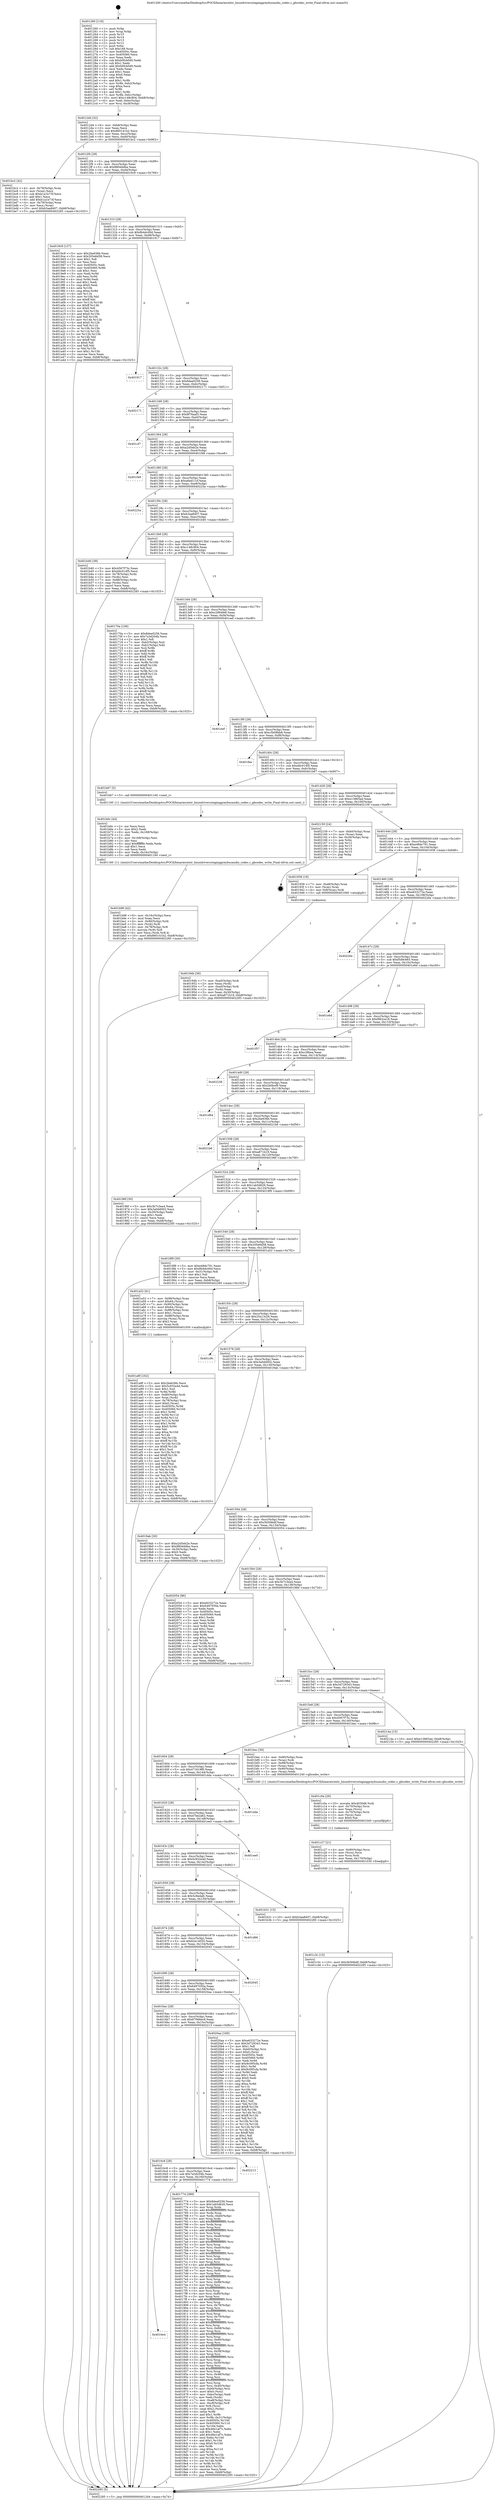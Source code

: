 digraph "0x401260" {
  label = "0x401260 (/mnt/c/Users/mathe/Desktop/tcc/POCII/binaries/extr_linuxdriversstaginggreybusaudio_codec.c_gbcodec_write_Final-ollvm.out::main(0))"
  labelloc = "t"
  node[shape=record]

  Entry [label="",width=0.3,height=0.3,shape=circle,fillcolor=black,style=filled]
  "0x4012d4" [label="{
     0x4012d4 [32]\l
     | [instrs]\l
     &nbsp;&nbsp;0x4012d4 \<+6\>: mov -0xb8(%rbp),%eax\l
     &nbsp;&nbsp;0x4012da \<+2\>: mov %eax,%ecx\l
     &nbsp;&nbsp;0x4012dc \<+6\>: sub $0x860141b2,%ecx\l
     &nbsp;&nbsp;0x4012e2 \<+6\>: mov %eax,-0xcc(%rbp)\l
     &nbsp;&nbsp;0x4012e8 \<+6\>: mov %ecx,-0xd0(%rbp)\l
     &nbsp;&nbsp;0x4012ee \<+6\>: je 0000000000401bc2 \<main+0x962\>\l
  }"]
  "0x401bc2" [label="{
     0x401bc2 [42]\l
     | [instrs]\l
     &nbsp;&nbsp;0x401bc2 \<+4\>: mov -0x78(%rbp),%rax\l
     &nbsp;&nbsp;0x401bc6 \<+2\>: mov (%rax),%ecx\l
     &nbsp;&nbsp;0x401bc8 \<+6\>: sub $0xb1a1b73f,%ecx\l
     &nbsp;&nbsp;0x401bce \<+3\>: add $0x1,%ecx\l
     &nbsp;&nbsp;0x401bd1 \<+6\>: add $0xb1a1b73f,%ecx\l
     &nbsp;&nbsp;0x401bd7 \<+4\>: mov -0x78(%rbp),%rax\l
     &nbsp;&nbsp;0x401bdb \<+2\>: mov %ecx,(%rax)\l
     &nbsp;&nbsp;0x401bdd \<+10\>: movl $0xb3aa8407,-0xb8(%rbp)\l
     &nbsp;&nbsp;0x401be7 \<+5\>: jmp 0000000000402285 \<main+0x1025\>\l
  }"]
  "0x4012f4" [label="{
     0x4012f4 [28]\l
     | [instrs]\l
     &nbsp;&nbsp;0x4012f4 \<+5\>: jmp 00000000004012f9 \<main+0x99\>\l
     &nbsp;&nbsp;0x4012f9 \<+6\>: mov -0xcc(%rbp),%eax\l
     &nbsp;&nbsp;0x4012ff \<+5\>: sub $0x880dddba,%eax\l
     &nbsp;&nbsp;0x401304 \<+6\>: mov %eax,-0xd4(%rbp)\l
     &nbsp;&nbsp;0x40130a \<+6\>: je 00000000004019c9 \<main+0x769\>\l
  }"]
  Exit [label="",width=0.3,height=0.3,shape=circle,fillcolor=black,style=filled,peripheries=2]
  "0x4019c9" [label="{
     0x4019c9 [137]\l
     | [instrs]\l
     &nbsp;&nbsp;0x4019c9 \<+5\>: mov $0x2be636b,%eax\l
     &nbsp;&nbsp;0x4019ce \<+5\>: mov $0x205e6d58,%ecx\l
     &nbsp;&nbsp;0x4019d3 \<+2\>: mov $0x1,%dl\l
     &nbsp;&nbsp;0x4019d5 \<+2\>: xor %esi,%esi\l
     &nbsp;&nbsp;0x4019d7 \<+7\>: mov 0x40505c,%edi\l
     &nbsp;&nbsp;0x4019de \<+8\>: mov 0x405060,%r8d\l
     &nbsp;&nbsp;0x4019e6 \<+3\>: sub $0x1,%esi\l
     &nbsp;&nbsp;0x4019e9 \<+3\>: mov %edi,%r9d\l
     &nbsp;&nbsp;0x4019ec \<+3\>: add %esi,%r9d\l
     &nbsp;&nbsp;0x4019ef \<+4\>: imul %r9d,%edi\l
     &nbsp;&nbsp;0x4019f3 \<+3\>: and $0x1,%edi\l
     &nbsp;&nbsp;0x4019f6 \<+3\>: cmp $0x0,%edi\l
     &nbsp;&nbsp;0x4019f9 \<+4\>: sete %r10b\l
     &nbsp;&nbsp;0x4019fd \<+4\>: cmp $0xa,%r8d\l
     &nbsp;&nbsp;0x401a01 \<+4\>: setl %r11b\l
     &nbsp;&nbsp;0x401a05 \<+3\>: mov %r10b,%bl\l
     &nbsp;&nbsp;0x401a08 \<+3\>: xor $0xff,%bl\l
     &nbsp;&nbsp;0x401a0b \<+3\>: mov %r11b,%r14b\l
     &nbsp;&nbsp;0x401a0e \<+4\>: xor $0xff,%r14b\l
     &nbsp;&nbsp;0x401a12 \<+3\>: xor $0x0,%dl\l
     &nbsp;&nbsp;0x401a15 \<+3\>: mov %bl,%r15b\l
     &nbsp;&nbsp;0x401a18 \<+4\>: and $0x0,%r15b\l
     &nbsp;&nbsp;0x401a1c \<+3\>: and %dl,%r10b\l
     &nbsp;&nbsp;0x401a1f \<+3\>: mov %r14b,%r12b\l
     &nbsp;&nbsp;0x401a22 \<+4\>: and $0x0,%r12b\l
     &nbsp;&nbsp;0x401a26 \<+3\>: and %dl,%r11b\l
     &nbsp;&nbsp;0x401a29 \<+3\>: or %r10b,%r15b\l
     &nbsp;&nbsp;0x401a2c \<+3\>: or %r11b,%r12b\l
     &nbsp;&nbsp;0x401a2f \<+3\>: xor %r12b,%r15b\l
     &nbsp;&nbsp;0x401a32 \<+3\>: or %r14b,%bl\l
     &nbsp;&nbsp;0x401a35 \<+3\>: xor $0xff,%bl\l
     &nbsp;&nbsp;0x401a38 \<+3\>: or $0x0,%dl\l
     &nbsp;&nbsp;0x401a3b \<+2\>: and %dl,%bl\l
     &nbsp;&nbsp;0x401a3d \<+3\>: or %bl,%r15b\l
     &nbsp;&nbsp;0x401a40 \<+4\>: test $0x1,%r15b\l
     &nbsp;&nbsp;0x401a44 \<+3\>: cmovne %ecx,%eax\l
     &nbsp;&nbsp;0x401a47 \<+6\>: mov %eax,-0xb8(%rbp)\l
     &nbsp;&nbsp;0x401a4d \<+5\>: jmp 0000000000402285 \<main+0x1025\>\l
  }"]
  "0x401310" [label="{
     0x401310 [28]\l
     | [instrs]\l
     &nbsp;&nbsp;0x401310 \<+5\>: jmp 0000000000401315 \<main+0xb5\>\l
     &nbsp;&nbsp;0x401315 \<+6\>: mov -0xcc(%rbp),%eax\l
     &nbsp;&nbsp;0x40131b \<+5\>: sub $0x8b4dc00d,%eax\l
     &nbsp;&nbsp;0x401320 \<+6\>: mov %eax,-0xd8(%rbp)\l
     &nbsp;&nbsp;0x401326 \<+6\>: je 0000000000401917 \<main+0x6b7\>\l
  }"]
  "0x401c3c" [label="{
     0x401c3c [15]\l
     | [instrs]\l
     &nbsp;&nbsp;0x401c3c \<+10\>: movl $0x3b5f4bdf,-0xb8(%rbp)\l
     &nbsp;&nbsp;0x401c46 \<+5\>: jmp 0000000000402285 \<main+0x1025\>\l
  }"]
  "0x401917" [label="{
     0x401917\l
  }", style=dashed]
  "0x40132c" [label="{
     0x40132c [28]\l
     | [instrs]\l
     &nbsp;&nbsp;0x40132c \<+5\>: jmp 0000000000401331 \<main+0xd1\>\l
     &nbsp;&nbsp;0x401331 \<+6\>: mov -0xcc(%rbp),%eax\l
     &nbsp;&nbsp;0x401337 \<+5\>: sub $0x8dee0256,%eax\l
     &nbsp;&nbsp;0x40133c \<+6\>: mov %eax,-0xdc(%rbp)\l
     &nbsp;&nbsp;0x401342 \<+6\>: je 0000000000402171 \<main+0xf11\>\l
  }"]
  "0x401c27" [label="{
     0x401c27 [21]\l
     | [instrs]\l
     &nbsp;&nbsp;0x401c27 \<+4\>: mov -0x80(%rbp),%rcx\l
     &nbsp;&nbsp;0x401c2b \<+3\>: mov (%rcx),%rcx\l
     &nbsp;&nbsp;0x401c2e \<+3\>: mov %rcx,%rdi\l
     &nbsp;&nbsp;0x401c31 \<+6\>: mov %eax,-0x170(%rbp)\l
     &nbsp;&nbsp;0x401c37 \<+5\>: call 0000000000401030 \<free@plt\>\l
     | [calls]\l
     &nbsp;&nbsp;0x401030 \{1\} (unknown)\l
  }"]
  "0x402171" [label="{
     0x402171\l
  }", style=dashed]
  "0x401348" [label="{
     0x401348 [28]\l
     | [instrs]\l
     &nbsp;&nbsp;0x401348 \<+5\>: jmp 000000000040134d \<main+0xed\>\l
     &nbsp;&nbsp;0x40134d \<+6\>: mov -0xcc(%rbp),%eax\l
     &nbsp;&nbsp;0x401353 \<+5\>: sub $0x8f76aaf3,%eax\l
     &nbsp;&nbsp;0x401358 \<+6\>: mov %eax,-0xe0(%rbp)\l
     &nbsp;&nbsp;0x40135e \<+6\>: je 0000000000401cf7 \<main+0xa97\>\l
  }"]
  "0x401c0a" [label="{
     0x401c0a [29]\l
     | [instrs]\l
     &nbsp;&nbsp;0x401c0a \<+10\>: movabs $0x4030d6,%rdi\l
     &nbsp;&nbsp;0x401c14 \<+4\>: mov -0x70(%rbp),%rcx\l
     &nbsp;&nbsp;0x401c18 \<+2\>: mov %eax,(%rcx)\l
     &nbsp;&nbsp;0x401c1a \<+4\>: mov -0x70(%rbp),%rcx\l
     &nbsp;&nbsp;0x401c1e \<+2\>: mov (%rcx),%esi\l
     &nbsp;&nbsp;0x401c20 \<+2\>: mov $0x0,%al\l
     &nbsp;&nbsp;0x401c22 \<+5\>: call 0000000000401040 \<printf@plt\>\l
     | [calls]\l
     &nbsp;&nbsp;0x401040 \{1\} (unknown)\l
  }"]
  "0x401cf7" [label="{
     0x401cf7\l
  }", style=dashed]
  "0x401364" [label="{
     0x401364 [28]\l
     | [instrs]\l
     &nbsp;&nbsp;0x401364 \<+5\>: jmp 0000000000401369 \<main+0x109\>\l
     &nbsp;&nbsp;0x401369 \<+6\>: mov -0xcc(%rbp),%eax\l
     &nbsp;&nbsp;0x40136f \<+5\>: sub $0xa2d5eb2e,%eax\l
     &nbsp;&nbsp;0x401374 \<+6\>: mov %eax,-0xe4(%rbp)\l
     &nbsp;&nbsp;0x40137a \<+6\>: je 0000000000401f48 \<main+0xce8\>\l
  }"]
  "0x401b98" [label="{
     0x401b98 [42]\l
     | [instrs]\l
     &nbsp;&nbsp;0x401b98 \<+6\>: mov -0x16c(%rbp),%ecx\l
     &nbsp;&nbsp;0x401b9e \<+3\>: imul %eax,%ecx\l
     &nbsp;&nbsp;0x401ba1 \<+4\>: mov -0x80(%rbp),%rdi\l
     &nbsp;&nbsp;0x401ba5 \<+3\>: mov (%rdi),%rdi\l
     &nbsp;&nbsp;0x401ba8 \<+4\>: mov -0x78(%rbp),%r8\l
     &nbsp;&nbsp;0x401bac \<+3\>: movslq (%r8),%r8\l
     &nbsp;&nbsp;0x401baf \<+4\>: mov %ecx,(%rdi,%r8,4)\l
     &nbsp;&nbsp;0x401bb3 \<+10\>: movl $0x860141b2,-0xb8(%rbp)\l
     &nbsp;&nbsp;0x401bbd \<+5\>: jmp 0000000000402285 \<main+0x1025\>\l
  }"]
  "0x401f48" [label="{
     0x401f48\l
  }", style=dashed]
  "0x401380" [label="{
     0x401380 [28]\l
     | [instrs]\l
     &nbsp;&nbsp;0x401380 \<+5\>: jmp 0000000000401385 \<main+0x125\>\l
     &nbsp;&nbsp;0x401385 \<+6\>: mov -0xcc(%rbp),%eax\l
     &nbsp;&nbsp;0x40138b \<+5\>: sub $0xa6ed11cf,%eax\l
     &nbsp;&nbsp;0x401390 \<+6\>: mov %eax,-0xe8(%rbp)\l
     &nbsp;&nbsp;0x401396 \<+6\>: je 000000000040225a \<main+0xffa\>\l
  }"]
  "0x401b6c" [label="{
     0x401b6c [44]\l
     | [instrs]\l
     &nbsp;&nbsp;0x401b6c \<+2\>: xor %ecx,%ecx\l
     &nbsp;&nbsp;0x401b6e \<+5\>: mov $0x2,%edx\l
     &nbsp;&nbsp;0x401b73 \<+6\>: mov %edx,-0x168(%rbp)\l
     &nbsp;&nbsp;0x401b79 \<+1\>: cltd\l
     &nbsp;&nbsp;0x401b7a \<+6\>: mov -0x168(%rbp),%esi\l
     &nbsp;&nbsp;0x401b80 \<+2\>: idiv %esi\l
     &nbsp;&nbsp;0x401b82 \<+6\>: imul $0xfffffffe,%edx,%edx\l
     &nbsp;&nbsp;0x401b88 \<+3\>: sub $0x1,%ecx\l
     &nbsp;&nbsp;0x401b8b \<+2\>: sub %ecx,%edx\l
     &nbsp;&nbsp;0x401b8d \<+6\>: mov %edx,-0x16c(%rbp)\l
     &nbsp;&nbsp;0x401b93 \<+5\>: call 0000000000401160 \<next_i\>\l
     | [calls]\l
     &nbsp;&nbsp;0x401160 \{1\} (/mnt/c/Users/mathe/Desktop/tcc/POCII/binaries/extr_linuxdriversstaginggreybusaudio_codec.c_gbcodec_write_Final-ollvm.out::next_i)\l
  }"]
  "0x40225a" [label="{
     0x40225a\l
  }", style=dashed]
  "0x40139c" [label="{
     0x40139c [28]\l
     | [instrs]\l
     &nbsp;&nbsp;0x40139c \<+5\>: jmp 00000000004013a1 \<main+0x141\>\l
     &nbsp;&nbsp;0x4013a1 \<+6\>: mov -0xcc(%rbp),%eax\l
     &nbsp;&nbsp;0x4013a7 \<+5\>: sub $0xb3aa8407,%eax\l
     &nbsp;&nbsp;0x4013ac \<+6\>: mov %eax,-0xec(%rbp)\l
     &nbsp;&nbsp;0x4013b2 \<+6\>: je 0000000000401b40 \<main+0x8e0\>\l
  }"]
  "0x401a8f" [label="{
     0x401a8f [162]\l
     | [instrs]\l
     &nbsp;&nbsp;0x401a8f \<+5\>: mov $0x2be636b,%ecx\l
     &nbsp;&nbsp;0x401a94 \<+5\>: mov $0x5c932e4d,%edx\l
     &nbsp;&nbsp;0x401a99 \<+3\>: mov $0x1,%sil\l
     &nbsp;&nbsp;0x401a9c \<+3\>: xor %r8d,%r8d\l
     &nbsp;&nbsp;0x401a9f \<+4\>: mov -0x80(%rbp),%rdi\l
     &nbsp;&nbsp;0x401aa3 \<+3\>: mov %rax,(%rdi)\l
     &nbsp;&nbsp;0x401aa6 \<+4\>: mov -0x78(%rbp),%rax\l
     &nbsp;&nbsp;0x401aaa \<+6\>: movl $0x0,(%rax)\l
     &nbsp;&nbsp;0x401ab0 \<+8\>: mov 0x40505c,%r9d\l
     &nbsp;&nbsp;0x401ab8 \<+8\>: mov 0x405060,%r10d\l
     &nbsp;&nbsp;0x401ac0 \<+4\>: sub $0x1,%r8d\l
     &nbsp;&nbsp;0x401ac4 \<+3\>: mov %r9d,%r11d\l
     &nbsp;&nbsp;0x401ac7 \<+3\>: add %r8d,%r11d\l
     &nbsp;&nbsp;0x401aca \<+4\>: imul %r11d,%r9d\l
     &nbsp;&nbsp;0x401ace \<+4\>: and $0x1,%r9d\l
     &nbsp;&nbsp;0x401ad2 \<+4\>: cmp $0x0,%r9d\l
     &nbsp;&nbsp;0x401ad6 \<+3\>: sete %bl\l
     &nbsp;&nbsp;0x401ad9 \<+4\>: cmp $0xa,%r10d\l
     &nbsp;&nbsp;0x401add \<+4\>: setl %r14b\l
     &nbsp;&nbsp;0x401ae1 \<+3\>: mov %bl,%r15b\l
     &nbsp;&nbsp;0x401ae4 \<+4\>: xor $0xff,%r15b\l
     &nbsp;&nbsp;0x401ae8 \<+3\>: mov %r14b,%r12b\l
     &nbsp;&nbsp;0x401aeb \<+4\>: xor $0xff,%r12b\l
     &nbsp;&nbsp;0x401aef \<+4\>: xor $0x1,%sil\l
     &nbsp;&nbsp;0x401af3 \<+3\>: mov %r15b,%r13b\l
     &nbsp;&nbsp;0x401af6 \<+4\>: and $0xff,%r13b\l
     &nbsp;&nbsp;0x401afa \<+3\>: and %sil,%bl\l
     &nbsp;&nbsp;0x401afd \<+3\>: mov %r12b,%al\l
     &nbsp;&nbsp;0x401b00 \<+2\>: and $0xff,%al\l
     &nbsp;&nbsp;0x401b02 \<+3\>: and %sil,%r14b\l
     &nbsp;&nbsp;0x401b05 \<+3\>: or %bl,%r13b\l
     &nbsp;&nbsp;0x401b08 \<+3\>: or %r14b,%al\l
     &nbsp;&nbsp;0x401b0b \<+3\>: xor %al,%r13b\l
     &nbsp;&nbsp;0x401b0e \<+3\>: or %r12b,%r15b\l
     &nbsp;&nbsp;0x401b11 \<+4\>: xor $0xff,%r15b\l
     &nbsp;&nbsp;0x401b15 \<+4\>: or $0x1,%sil\l
     &nbsp;&nbsp;0x401b19 \<+3\>: and %sil,%r15b\l
     &nbsp;&nbsp;0x401b1c \<+3\>: or %r15b,%r13b\l
     &nbsp;&nbsp;0x401b1f \<+4\>: test $0x1,%r13b\l
     &nbsp;&nbsp;0x401b23 \<+3\>: cmovne %edx,%ecx\l
     &nbsp;&nbsp;0x401b26 \<+6\>: mov %ecx,-0xb8(%rbp)\l
     &nbsp;&nbsp;0x401b2c \<+5\>: jmp 0000000000402285 \<main+0x1025\>\l
  }"]
  "0x401b40" [label="{
     0x401b40 [39]\l
     | [instrs]\l
     &nbsp;&nbsp;0x401b40 \<+5\>: mov $0x4567f73c,%eax\l
     &nbsp;&nbsp;0x401b45 \<+5\>: mov $0xddc014f5,%ecx\l
     &nbsp;&nbsp;0x401b4a \<+4\>: mov -0x78(%rbp),%rdx\l
     &nbsp;&nbsp;0x401b4e \<+2\>: mov (%rdx),%esi\l
     &nbsp;&nbsp;0x401b50 \<+7\>: mov -0x88(%rbp),%rdx\l
     &nbsp;&nbsp;0x401b57 \<+2\>: cmp (%rdx),%esi\l
     &nbsp;&nbsp;0x401b59 \<+3\>: cmovl %ecx,%eax\l
     &nbsp;&nbsp;0x401b5c \<+6\>: mov %eax,-0xb8(%rbp)\l
     &nbsp;&nbsp;0x401b62 \<+5\>: jmp 0000000000402285 \<main+0x1025\>\l
  }"]
  "0x4013b8" [label="{
     0x4013b8 [28]\l
     | [instrs]\l
     &nbsp;&nbsp;0x4013b8 \<+5\>: jmp 00000000004013bd \<main+0x15d\>\l
     &nbsp;&nbsp;0x4013bd \<+6\>: mov -0xcc(%rbp),%eax\l
     &nbsp;&nbsp;0x4013c3 \<+5\>: sub $0xc148c904,%eax\l
     &nbsp;&nbsp;0x4013c8 \<+6\>: mov %eax,-0xf0(%rbp)\l
     &nbsp;&nbsp;0x4013ce \<+6\>: je 000000000040170a \<main+0x4aa\>\l
  }"]
  "0x40194b" [label="{
     0x40194b [36]\l
     | [instrs]\l
     &nbsp;&nbsp;0x40194b \<+7\>: mov -0xa0(%rbp),%rdi\l
     &nbsp;&nbsp;0x401952 \<+2\>: mov %eax,(%rdi)\l
     &nbsp;&nbsp;0x401954 \<+7\>: mov -0xa0(%rbp),%rdi\l
     &nbsp;&nbsp;0x40195b \<+2\>: mov (%rdi),%eax\l
     &nbsp;&nbsp;0x40195d \<+3\>: mov %eax,-0x30(%rbp)\l
     &nbsp;&nbsp;0x401960 \<+10\>: movl $0xa871b19,-0xb8(%rbp)\l
     &nbsp;&nbsp;0x40196a \<+5\>: jmp 0000000000402285 \<main+0x1025\>\l
  }"]
  "0x40170a" [label="{
     0x40170a [106]\l
     | [instrs]\l
     &nbsp;&nbsp;0x40170a \<+5\>: mov $0x8dee0256,%eax\l
     &nbsp;&nbsp;0x40170f \<+5\>: mov $0x7a3d204b,%ecx\l
     &nbsp;&nbsp;0x401714 \<+2\>: mov $0x1,%dl\l
     &nbsp;&nbsp;0x401716 \<+7\>: mov -0xb2(%rbp),%sil\l
     &nbsp;&nbsp;0x40171d \<+7\>: mov -0xb1(%rbp),%dil\l
     &nbsp;&nbsp;0x401724 \<+3\>: mov %sil,%r8b\l
     &nbsp;&nbsp;0x401727 \<+4\>: xor $0xff,%r8b\l
     &nbsp;&nbsp;0x40172b \<+3\>: mov %dil,%r9b\l
     &nbsp;&nbsp;0x40172e \<+4\>: xor $0xff,%r9b\l
     &nbsp;&nbsp;0x401732 \<+3\>: xor $0x1,%dl\l
     &nbsp;&nbsp;0x401735 \<+3\>: mov %r8b,%r10b\l
     &nbsp;&nbsp;0x401738 \<+4\>: and $0xff,%r10b\l
     &nbsp;&nbsp;0x40173c \<+3\>: and %dl,%sil\l
     &nbsp;&nbsp;0x40173f \<+3\>: mov %r9b,%r11b\l
     &nbsp;&nbsp;0x401742 \<+4\>: and $0xff,%r11b\l
     &nbsp;&nbsp;0x401746 \<+3\>: and %dl,%dil\l
     &nbsp;&nbsp;0x401749 \<+3\>: or %sil,%r10b\l
     &nbsp;&nbsp;0x40174c \<+3\>: or %dil,%r11b\l
     &nbsp;&nbsp;0x40174f \<+3\>: xor %r11b,%r10b\l
     &nbsp;&nbsp;0x401752 \<+3\>: or %r9b,%r8b\l
     &nbsp;&nbsp;0x401755 \<+4\>: xor $0xff,%r8b\l
     &nbsp;&nbsp;0x401759 \<+3\>: or $0x1,%dl\l
     &nbsp;&nbsp;0x40175c \<+3\>: and %dl,%r8b\l
     &nbsp;&nbsp;0x40175f \<+3\>: or %r8b,%r10b\l
     &nbsp;&nbsp;0x401762 \<+4\>: test $0x1,%r10b\l
     &nbsp;&nbsp;0x401766 \<+3\>: cmovne %ecx,%eax\l
     &nbsp;&nbsp;0x401769 \<+6\>: mov %eax,-0xb8(%rbp)\l
     &nbsp;&nbsp;0x40176f \<+5\>: jmp 0000000000402285 \<main+0x1025\>\l
  }"]
  "0x4013d4" [label="{
     0x4013d4 [28]\l
     | [instrs]\l
     &nbsp;&nbsp;0x4013d4 \<+5\>: jmp 00000000004013d9 \<main+0x179\>\l
     &nbsp;&nbsp;0x4013d9 \<+6\>: mov -0xcc(%rbp),%eax\l
     &nbsp;&nbsp;0x4013df \<+5\>: sub $0xc2964fe8,%eax\l
     &nbsp;&nbsp;0x4013e4 \<+6\>: mov %eax,-0xf4(%rbp)\l
     &nbsp;&nbsp;0x4013ea \<+6\>: je 0000000000401eef \<main+0xc8f\>\l
  }"]
  "0x402285" [label="{
     0x402285 [5]\l
     | [instrs]\l
     &nbsp;&nbsp;0x402285 \<+5\>: jmp 00000000004012d4 \<main+0x74\>\l
  }"]
  "0x401260" [label="{
     0x401260 [116]\l
     | [instrs]\l
     &nbsp;&nbsp;0x401260 \<+1\>: push %rbp\l
     &nbsp;&nbsp;0x401261 \<+3\>: mov %rsp,%rbp\l
     &nbsp;&nbsp;0x401264 \<+2\>: push %r15\l
     &nbsp;&nbsp;0x401266 \<+2\>: push %r14\l
     &nbsp;&nbsp;0x401268 \<+2\>: push %r13\l
     &nbsp;&nbsp;0x40126a \<+2\>: push %r12\l
     &nbsp;&nbsp;0x40126c \<+1\>: push %rbx\l
     &nbsp;&nbsp;0x40126d \<+7\>: sub $0x168,%rsp\l
     &nbsp;&nbsp;0x401274 \<+7\>: mov 0x40505c,%eax\l
     &nbsp;&nbsp;0x40127b \<+7\>: mov 0x405060,%ecx\l
     &nbsp;&nbsp;0x401282 \<+2\>: mov %eax,%edx\l
     &nbsp;&nbsp;0x401284 \<+6\>: sub $0xb0fcb0d0,%edx\l
     &nbsp;&nbsp;0x40128a \<+3\>: sub $0x1,%edx\l
     &nbsp;&nbsp;0x40128d \<+6\>: add $0xb0fcb0d0,%edx\l
     &nbsp;&nbsp;0x401293 \<+3\>: imul %edx,%eax\l
     &nbsp;&nbsp;0x401296 \<+3\>: and $0x1,%eax\l
     &nbsp;&nbsp;0x401299 \<+3\>: cmp $0x0,%eax\l
     &nbsp;&nbsp;0x40129c \<+4\>: sete %r8b\l
     &nbsp;&nbsp;0x4012a0 \<+4\>: and $0x1,%r8b\l
     &nbsp;&nbsp;0x4012a4 \<+7\>: mov %r8b,-0xb2(%rbp)\l
     &nbsp;&nbsp;0x4012ab \<+3\>: cmp $0xa,%ecx\l
     &nbsp;&nbsp;0x4012ae \<+4\>: setl %r8b\l
     &nbsp;&nbsp;0x4012b2 \<+4\>: and $0x1,%r8b\l
     &nbsp;&nbsp;0x4012b6 \<+7\>: mov %r8b,-0xb1(%rbp)\l
     &nbsp;&nbsp;0x4012bd \<+10\>: movl $0xc148c904,-0xb8(%rbp)\l
     &nbsp;&nbsp;0x4012c7 \<+6\>: mov %edi,-0xbc(%rbp)\l
     &nbsp;&nbsp;0x4012cd \<+7\>: mov %rsi,-0xc8(%rbp)\l
  }"]
  "0x4016e4" [label="{
     0x4016e4\l
  }", style=dashed]
  "0x401eef" [label="{
     0x401eef\l
  }", style=dashed]
  "0x4013f0" [label="{
     0x4013f0 [28]\l
     | [instrs]\l
     &nbsp;&nbsp;0x4013f0 \<+5\>: jmp 00000000004013f5 \<main+0x195\>\l
     &nbsp;&nbsp;0x4013f5 \<+6\>: mov -0xcc(%rbp),%eax\l
     &nbsp;&nbsp;0x4013fb \<+5\>: sub $0xc5b08bb8,%eax\l
     &nbsp;&nbsp;0x401400 \<+6\>: mov %eax,-0xf8(%rbp)\l
     &nbsp;&nbsp;0x401406 \<+6\>: je 0000000000401fea \<main+0xd8a\>\l
  }"]
  "0x401774" [label="{
     0x401774 [389]\l
     | [instrs]\l
     &nbsp;&nbsp;0x401774 \<+5\>: mov $0x8dee0256,%eax\l
     &nbsp;&nbsp;0x401779 \<+5\>: mov $0x1ab5d626,%ecx\l
     &nbsp;&nbsp;0x40177e \<+3\>: mov %rsp,%rdx\l
     &nbsp;&nbsp;0x401781 \<+4\>: add $0xfffffffffffffff0,%rdx\l
     &nbsp;&nbsp;0x401785 \<+3\>: mov %rdx,%rsp\l
     &nbsp;&nbsp;0x401788 \<+7\>: mov %rdx,-0xb0(%rbp)\l
     &nbsp;&nbsp;0x40178f \<+3\>: mov %rsp,%rdx\l
     &nbsp;&nbsp;0x401792 \<+4\>: add $0xfffffffffffffff0,%rdx\l
     &nbsp;&nbsp;0x401796 \<+3\>: mov %rdx,%rsp\l
     &nbsp;&nbsp;0x401799 \<+3\>: mov %rsp,%rsi\l
     &nbsp;&nbsp;0x40179c \<+4\>: add $0xfffffffffffffff0,%rsi\l
     &nbsp;&nbsp;0x4017a0 \<+3\>: mov %rsi,%rsp\l
     &nbsp;&nbsp;0x4017a3 \<+7\>: mov %rsi,-0xa8(%rbp)\l
     &nbsp;&nbsp;0x4017aa \<+3\>: mov %rsp,%rsi\l
     &nbsp;&nbsp;0x4017ad \<+4\>: add $0xfffffffffffffff0,%rsi\l
     &nbsp;&nbsp;0x4017b1 \<+3\>: mov %rsi,%rsp\l
     &nbsp;&nbsp;0x4017b4 \<+7\>: mov %rsi,-0xa0(%rbp)\l
     &nbsp;&nbsp;0x4017bb \<+3\>: mov %rsp,%rsi\l
     &nbsp;&nbsp;0x4017be \<+4\>: add $0xfffffffffffffff0,%rsi\l
     &nbsp;&nbsp;0x4017c2 \<+3\>: mov %rsi,%rsp\l
     &nbsp;&nbsp;0x4017c5 \<+7\>: mov %rsi,-0x98(%rbp)\l
     &nbsp;&nbsp;0x4017cc \<+3\>: mov %rsp,%rsi\l
     &nbsp;&nbsp;0x4017cf \<+4\>: add $0xfffffffffffffff0,%rsi\l
     &nbsp;&nbsp;0x4017d3 \<+3\>: mov %rsi,%rsp\l
     &nbsp;&nbsp;0x4017d6 \<+7\>: mov %rsi,-0x90(%rbp)\l
     &nbsp;&nbsp;0x4017dd \<+3\>: mov %rsp,%rsi\l
     &nbsp;&nbsp;0x4017e0 \<+4\>: add $0xfffffffffffffff0,%rsi\l
     &nbsp;&nbsp;0x4017e4 \<+3\>: mov %rsi,%rsp\l
     &nbsp;&nbsp;0x4017e7 \<+7\>: mov %rsi,-0x88(%rbp)\l
     &nbsp;&nbsp;0x4017ee \<+3\>: mov %rsp,%rsi\l
     &nbsp;&nbsp;0x4017f1 \<+4\>: add $0xfffffffffffffff0,%rsi\l
     &nbsp;&nbsp;0x4017f5 \<+3\>: mov %rsi,%rsp\l
     &nbsp;&nbsp;0x4017f8 \<+4\>: mov %rsi,-0x80(%rbp)\l
     &nbsp;&nbsp;0x4017fc \<+3\>: mov %rsp,%rsi\l
     &nbsp;&nbsp;0x4017ff \<+4\>: add $0xfffffffffffffff0,%rsi\l
     &nbsp;&nbsp;0x401803 \<+3\>: mov %rsi,%rsp\l
     &nbsp;&nbsp;0x401806 \<+4\>: mov %rsi,-0x78(%rbp)\l
     &nbsp;&nbsp;0x40180a \<+3\>: mov %rsp,%rsi\l
     &nbsp;&nbsp;0x40180d \<+4\>: add $0xfffffffffffffff0,%rsi\l
     &nbsp;&nbsp;0x401811 \<+3\>: mov %rsi,%rsp\l
     &nbsp;&nbsp;0x401814 \<+4\>: mov %rsi,-0x70(%rbp)\l
     &nbsp;&nbsp;0x401818 \<+3\>: mov %rsp,%rsi\l
     &nbsp;&nbsp;0x40181b \<+4\>: add $0xfffffffffffffff0,%rsi\l
     &nbsp;&nbsp;0x40181f \<+3\>: mov %rsi,%rsp\l
     &nbsp;&nbsp;0x401822 \<+4\>: mov %rsi,-0x68(%rbp)\l
     &nbsp;&nbsp;0x401826 \<+3\>: mov %rsp,%rsi\l
     &nbsp;&nbsp;0x401829 \<+4\>: add $0xfffffffffffffff0,%rsi\l
     &nbsp;&nbsp;0x40182d \<+3\>: mov %rsi,%rsp\l
     &nbsp;&nbsp;0x401830 \<+4\>: mov %rsi,-0x60(%rbp)\l
     &nbsp;&nbsp;0x401834 \<+3\>: mov %rsp,%rsi\l
     &nbsp;&nbsp;0x401837 \<+4\>: add $0xfffffffffffffff0,%rsi\l
     &nbsp;&nbsp;0x40183b \<+3\>: mov %rsi,%rsp\l
     &nbsp;&nbsp;0x40183e \<+4\>: mov %rsi,-0x58(%rbp)\l
     &nbsp;&nbsp;0x401842 \<+3\>: mov %rsp,%rsi\l
     &nbsp;&nbsp;0x401845 \<+4\>: add $0xfffffffffffffff0,%rsi\l
     &nbsp;&nbsp;0x401849 \<+3\>: mov %rsi,%rsp\l
     &nbsp;&nbsp;0x40184c \<+4\>: mov %rsi,-0x50(%rbp)\l
     &nbsp;&nbsp;0x401850 \<+3\>: mov %rsp,%rsi\l
     &nbsp;&nbsp;0x401853 \<+4\>: add $0xfffffffffffffff0,%rsi\l
     &nbsp;&nbsp;0x401857 \<+3\>: mov %rsi,%rsp\l
     &nbsp;&nbsp;0x40185a \<+4\>: mov %rsi,-0x48(%rbp)\l
     &nbsp;&nbsp;0x40185e \<+3\>: mov %rsp,%rsi\l
     &nbsp;&nbsp;0x401861 \<+4\>: add $0xfffffffffffffff0,%rsi\l
     &nbsp;&nbsp;0x401865 \<+3\>: mov %rsi,%rsp\l
     &nbsp;&nbsp;0x401868 \<+4\>: mov %rsi,-0x40(%rbp)\l
     &nbsp;&nbsp;0x40186c \<+7\>: mov -0xb0(%rbp),%rsi\l
     &nbsp;&nbsp;0x401873 \<+6\>: movl $0x0,(%rsi)\l
     &nbsp;&nbsp;0x401879 \<+6\>: mov -0xbc(%rbp),%edi\l
     &nbsp;&nbsp;0x40187f \<+2\>: mov %edi,(%rdx)\l
     &nbsp;&nbsp;0x401881 \<+7\>: mov -0xa8(%rbp),%rsi\l
     &nbsp;&nbsp;0x401888 \<+7\>: mov -0xc8(%rbp),%r8\l
     &nbsp;&nbsp;0x40188f \<+3\>: mov %r8,(%rsi)\l
     &nbsp;&nbsp;0x401892 \<+3\>: cmpl $0x2,(%rdx)\l
     &nbsp;&nbsp;0x401895 \<+4\>: setne %r9b\l
     &nbsp;&nbsp;0x401899 \<+4\>: and $0x1,%r9b\l
     &nbsp;&nbsp;0x40189d \<+4\>: mov %r9b,-0x31(%rbp)\l
     &nbsp;&nbsp;0x4018a1 \<+8\>: mov 0x40505c,%r10d\l
     &nbsp;&nbsp;0x4018a9 \<+8\>: mov 0x405060,%r11d\l
     &nbsp;&nbsp;0x4018b1 \<+3\>: mov %r10d,%ebx\l
     &nbsp;&nbsp;0x4018b4 \<+6\>: sub $0x46e1af7c,%ebx\l
     &nbsp;&nbsp;0x4018ba \<+3\>: sub $0x1,%ebx\l
     &nbsp;&nbsp;0x4018bd \<+6\>: add $0x46e1af7c,%ebx\l
     &nbsp;&nbsp;0x4018c3 \<+4\>: imul %ebx,%r10d\l
     &nbsp;&nbsp;0x4018c7 \<+4\>: and $0x1,%r10d\l
     &nbsp;&nbsp;0x4018cb \<+4\>: cmp $0x0,%r10d\l
     &nbsp;&nbsp;0x4018cf \<+4\>: sete %r9b\l
     &nbsp;&nbsp;0x4018d3 \<+4\>: cmp $0xa,%r11d\l
     &nbsp;&nbsp;0x4018d7 \<+4\>: setl %r14b\l
     &nbsp;&nbsp;0x4018db \<+3\>: mov %r9b,%r15b\l
     &nbsp;&nbsp;0x4018de \<+3\>: and %r14b,%r15b\l
     &nbsp;&nbsp;0x4018e1 \<+3\>: xor %r14b,%r9b\l
     &nbsp;&nbsp;0x4018e4 \<+3\>: or %r9b,%r15b\l
     &nbsp;&nbsp;0x4018e7 \<+4\>: test $0x1,%r15b\l
     &nbsp;&nbsp;0x4018eb \<+3\>: cmovne %ecx,%eax\l
     &nbsp;&nbsp;0x4018ee \<+6\>: mov %eax,-0xb8(%rbp)\l
     &nbsp;&nbsp;0x4018f4 \<+5\>: jmp 0000000000402285 \<main+0x1025\>\l
  }"]
  "0x401fea" [label="{
     0x401fea\l
  }", style=dashed]
  "0x40140c" [label="{
     0x40140c [28]\l
     | [instrs]\l
     &nbsp;&nbsp;0x40140c \<+5\>: jmp 0000000000401411 \<main+0x1b1\>\l
     &nbsp;&nbsp;0x401411 \<+6\>: mov -0xcc(%rbp),%eax\l
     &nbsp;&nbsp;0x401417 \<+5\>: sub $0xddc014f5,%eax\l
     &nbsp;&nbsp;0x40141c \<+6\>: mov %eax,-0xfc(%rbp)\l
     &nbsp;&nbsp;0x401422 \<+6\>: je 0000000000401b67 \<main+0x907\>\l
  }"]
  "0x4016c8" [label="{
     0x4016c8 [28]\l
     | [instrs]\l
     &nbsp;&nbsp;0x4016c8 \<+5\>: jmp 00000000004016cd \<main+0x46d\>\l
     &nbsp;&nbsp;0x4016cd \<+6\>: mov -0xcc(%rbp),%eax\l
     &nbsp;&nbsp;0x4016d3 \<+5\>: sub $0x7a3d204b,%eax\l
     &nbsp;&nbsp;0x4016d8 \<+6\>: mov %eax,-0x160(%rbp)\l
     &nbsp;&nbsp;0x4016de \<+6\>: je 0000000000401774 \<main+0x514\>\l
  }"]
  "0x401b67" [label="{
     0x401b67 [5]\l
     | [instrs]\l
     &nbsp;&nbsp;0x401b67 \<+5\>: call 0000000000401160 \<next_i\>\l
     | [calls]\l
     &nbsp;&nbsp;0x401160 \{1\} (/mnt/c/Users/mathe/Desktop/tcc/POCII/binaries/extr_linuxdriversstaginggreybusaudio_codec.c_gbcodec_write_Final-ollvm.out::next_i)\l
  }"]
  "0x401428" [label="{
     0x401428 [28]\l
     | [instrs]\l
     &nbsp;&nbsp;0x401428 \<+5\>: jmp 000000000040142d \<main+0x1cd\>\l
     &nbsp;&nbsp;0x40142d \<+6\>: mov -0xcc(%rbp),%eax\l
     &nbsp;&nbsp;0x401433 \<+5\>: sub $0xe13865ad,%eax\l
     &nbsp;&nbsp;0x401438 \<+6\>: mov %eax,-0x100(%rbp)\l
     &nbsp;&nbsp;0x40143e \<+6\>: je 0000000000402159 \<main+0xef9\>\l
  }"]
  "0x402213" [label="{
     0x402213\l
  }", style=dashed]
  "0x402159" [label="{
     0x402159 [24]\l
     | [instrs]\l
     &nbsp;&nbsp;0x402159 \<+7\>: mov -0xb0(%rbp),%rax\l
     &nbsp;&nbsp;0x402160 \<+2\>: mov (%rax),%eax\l
     &nbsp;&nbsp;0x402162 \<+4\>: lea -0x28(%rbp),%rsp\l
     &nbsp;&nbsp;0x402166 \<+1\>: pop %rbx\l
     &nbsp;&nbsp;0x402167 \<+2\>: pop %r12\l
     &nbsp;&nbsp;0x402169 \<+2\>: pop %r13\l
     &nbsp;&nbsp;0x40216b \<+2\>: pop %r14\l
     &nbsp;&nbsp;0x40216d \<+2\>: pop %r15\l
     &nbsp;&nbsp;0x40216f \<+1\>: pop %rbp\l
     &nbsp;&nbsp;0x402170 \<+1\>: ret\l
  }"]
  "0x401444" [label="{
     0x401444 [28]\l
     | [instrs]\l
     &nbsp;&nbsp;0x401444 \<+5\>: jmp 0000000000401449 \<main+0x1e9\>\l
     &nbsp;&nbsp;0x401449 \<+6\>: mov -0xcc(%rbp),%eax\l
     &nbsp;&nbsp;0x40144f \<+5\>: sub $0xe48dc791,%eax\l
     &nbsp;&nbsp;0x401454 \<+6\>: mov %eax,-0x104(%rbp)\l
     &nbsp;&nbsp;0x40145a \<+6\>: je 0000000000401938 \<main+0x6d8\>\l
  }"]
  "0x4016ac" [label="{
     0x4016ac [28]\l
     | [instrs]\l
     &nbsp;&nbsp;0x4016ac \<+5\>: jmp 00000000004016b1 \<main+0x451\>\l
     &nbsp;&nbsp;0x4016b1 \<+6\>: mov -0xcc(%rbp),%eax\l
     &nbsp;&nbsp;0x4016b7 \<+5\>: sub $0x67066ec9,%eax\l
     &nbsp;&nbsp;0x4016bc \<+6\>: mov %eax,-0x15c(%rbp)\l
     &nbsp;&nbsp;0x4016c2 \<+6\>: je 0000000000402213 \<main+0xfb3\>\l
  }"]
  "0x401938" [label="{
     0x401938 [19]\l
     | [instrs]\l
     &nbsp;&nbsp;0x401938 \<+7\>: mov -0xa8(%rbp),%rax\l
     &nbsp;&nbsp;0x40193f \<+3\>: mov (%rax),%rax\l
     &nbsp;&nbsp;0x401942 \<+4\>: mov 0x8(%rax),%rdi\l
     &nbsp;&nbsp;0x401946 \<+5\>: call 0000000000401060 \<atoi@plt\>\l
     | [calls]\l
     &nbsp;&nbsp;0x401060 \{1\} (unknown)\l
  }"]
  "0x401460" [label="{
     0x401460 [28]\l
     | [instrs]\l
     &nbsp;&nbsp;0x401460 \<+5\>: jmp 0000000000401465 \<main+0x205\>\l
     &nbsp;&nbsp;0x401465 \<+6\>: mov -0xcc(%rbp),%eax\l
     &nbsp;&nbsp;0x40146b \<+5\>: sub $0xe633272e,%eax\l
     &nbsp;&nbsp;0x401470 \<+6\>: mov %eax,-0x108(%rbp)\l
     &nbsp;&nbsp;0x401476 \<+6\>: je 000000000040226e \<main+0x100e\>\l
  }"]
  "0x4020aa" [label="{
     0x4020aa [160]\l
     | [instrs]\l
     &nbsp;&nbsp;0x4020aa \<+5\>: mov $0xe633272e,%eax\l
     &nbsp;&nbsp;0x4020af \<+5\>: mov $0x3d729343,%ecx\l
     &nbsp;&nbsp;0x4020b4 \<+2\>: mov $0x1,%dl\l
     &nbsp;&nbsp;0x4020b6 \<+7\>: mov -0xb0(%rbp),%rsi\l
     &nbsp;&nbsp;0x4020bd \<+6\>: movl $0x0,(%rsi)\l
     &nbsp;&nbsp;0x4020c3 \<+7\>: mov 0x40505c,%edi\l
     &nbsp;&nbsp;0x4020ca \<+8\>: mov 0x405060,%r8d\l
     &nbsp;&nbsp;0x4020d2 \<+3\>: mov %edi,%r9d\l
     &nbsp;&nbsp;0x4020d5 \<+7\>: add $0x9c095cfa,%r9d\l
     &nbsp;&nbsp;0x4020dc \<+4\>: sub $0x1,%r9d\l
     &nbsp;&nbsp;0x4020e0 \<+7\>: sub $0x9c095cfa,%r9d\l
     &nbsp;&nbsp;0x4020e7 \<+4\>: imul %r9d,%edi\l
     &nbsp;&nbsp;0x4020eb \<+3\>: and $0x1,%edi\l
     &nbsp;&nbsp;0x4020ee \<+3\>: cmp $0x0,%edi\l
     &nbsp;&nbsp;0x4020f1 \<+4\>: sete %r10b\l
     &nbsp;&nbsp;0x4020f5 \<+4\>: cmp $0xa,%r8d\l
     &nbsp;&nbsp;0x4020f9 \<+4\>: setl %r11b\l
     &nbsp;&nbsp;0x4020fd \<+3\>: mov %r10b,%bl\l
     &nbsp;&nbsp;0x402100 \<+3\>: xor $0xff,%bl\l
     &nbsp;&nbsp;0x402103 \<+3\>: mov %r11b,%r14b\l
     &nbsp;&nbsp;0x402106 \<+4\>: xor $0xff,%r14b\l
     &nbsp;&nbsp;0x40210a \<+3\>: xor $0x1,%dl\l
     &nbsp;&nbsp;0x40210d \<+3\>: mov %bl,%r15b\l
     &nbsp;&nbsp;0x402110 \<+4\>: and $0xff,%r15b\l
     &nbsp;&nbsp;0x402114 \<+3\>: and %dl,%r10b\l
     &nbsp;&nbsp;0x402117 \<+3\>: mov %r14b,%r12b\l
     &nbsp;&nbsp;0x40211a \<+4\>: and $0xff,%r12b\l
     &nbsp;&nbsp;0x40211e \<+3\>: and %dl,%r11b\l
     &nbsp;&nbsp;0x402121 \<+3\>: or %r10b,%r15b\l
     &nbsp;&nbsp;0x402124 \<+3\>: or %r11b,%r12b\l
     &nbsp;&nbsp;0x402127 \<+3\>: xor %r12b,%r15b\l
     &nbsp;&nbsp;0x40212a \<+3\>: or %r14b,%bl\l
     &nbsp;&nbsp;0x40212d \<+3\>: xor $0xff,%bl\l
     &nbsp;&nbsp;0x402130 \<+3\>: or $0x1,%dl\l
     &nbsp;&nbsp;0x402133 \<+2\>: and %dl,%bl\l
     &nbsp;&nbsp;0x402135 \<+3\>: or %bl,%r15b\l
     &nbsp;&nbsp;0x402138 \<+4\>: test $0x1,%r15b\l
     &nbsp;&nbsp;0x40213c \<+3\>: cmovne %ecx,%eax\l
     &nbsp;&nbsp;0x40213f \<+6\>: mov %eax,-0xb8(%rbp)\l
     &nbsp;&nbsp;0x402145 \<+5\>: jmp 0000000000402285 \<main+0x1025\>\l
  }"]
  "0x40226e" [label="{
     0x40226e\l
  }", style=dashed]
  "0x40147c" [label="{
     0x40147c [28]\l
     | [instrs]\l
     &nbsp;&nbsp;0x40147c \<+5\>: jmp 0000000000401481 \<main+0x221\>\l
     &nbsp;&nbsp;0x401481 \<+6\>: mov -0xcc(%rbp),%eax\l
     &nbsp;&nbsp;0x401487 \<+5\>: sub $0xf5d9c665,%eax\l
     &nbsp;&nbsp;0x40148c \<+6\>: mov %eax,-0x10c(%rbp)\l
     &nbsp;&nbsp;0x401492 \<+6\>: je 0000000000401e6d \<main+0xc0d\>\l
  }"]
  "0x401690" [label="{
     0x401690 [28]\l
     | [instrs]\l
     &nbsp;&nbsp;0x401690 \<+5\>: jmp 0000000000401695 \<main+0x435\>\l
     &nbsp;&nbsp;0x401695 \<+6\>: mov -0xcc(%rbp),%eax\l
     &nbsp;&nbsp;0x40169b \<+5\>: sub $0x6497050a,%eax\l
     &nbsp;&nbsp;0x4016a0 \<+6\>: mov %eax,-0x158(%rbp)\l
     &nbsp;&nbsp;0x4016a6 \<+6\>: je 00000000004020aa \<main+0xe4a\>\l
  }"]
  "0x401e6d" [label="{
     0x401e6d\l
  }", style=dashed]
  "0x401498" [label="{
     0x401498 [28]\l
     | [instrs]\l
     &nbsp;&nbsp;0x401498 \<+5\>: jmp 000000000040149d \<main+0x23d\>\l
     &nbsp;&nbsp;0x40149d \<+6\>: mov -0xcc(%rbp),%eax\l
     &nbsp;&nbsp;0x4014a3 \<+5\>: sub $0xf962ce18,%eax\l
     &nbsp;&nbsp;0x4014a8 \<+6\>: mov %eax,-0x110(%rbp)\l
     &nbsp;&nbsp;0x4014ae \<+6\>: je 0000000000401f57 \<main+0xcf7\>\l
  }"]
  "0x402045" [label="{
     0x402045\l
  }", style=dashed]
  "0x401f57" [label="{
     0x401f57\l
  }", style=dashed]
  "0x4014b4" [label="{
     0x4014b4 [28]\l
     | [instrs]\l
     &nbsp;&nbsp;0x4014b4 \<+5\>: jmp 00000000004014b9 \<main+0x259\>\l
     &nbsp;&nbsp;0x4014b9 \<+6\>: mov -0xcc(%rbp),%eax\l
     &nbsp;&nbsp;0x4014bf \<+5\>: sub $0xc28bea,%eax\l
     &nbsp;&nbsp;0x4014c4 \<+6\>: mov %eax,-0x114(%rbp)\l
     &nbsp;&nbsp;0x4014ca \<+6\>: je 0000000000402238 \<main+0xfd8\>\l
  }"]
  "0x401674" [label="{
     0x401674 [28]\l
     | [instrs]\l
     &nbsp;&nbsp;0x401674 \<+5\>: jmp 0000000000401679 \<main+0x419\>\l
     &nbsp;&nbsp;0x401679 \<+6\>: mov -0xcc(%rbp),%eax\l
     &nbsp;&nbsp;0x40167f \<+5\>: sub $0x62e14035,%eax\l
     &nbsp;&nbsp;0x401684 \<+6\>: mov %eax,-0x154(%rbp)\l
     &nbsp;&nbsp;0x40168a \<+6\>: je 0000000000402045 \<main+0xde5\>\l
  }"]
  "0x402238" [label="{
     0x402238\l
  }", style=dashed]
  "0x4014d0" [label="{
     0x4014d0 [28]\l
     | [instrs]\l
     &nbsp;&nbsp;0x4014d0 \<+5\>: jmp 00000000004014d5 \<main+0x275\>\l
     &nbsp;&nbsp;0x4014d5 \<+6\>: mov -0xcc(%rbp),%eax\l
     &nbsp;&nbsp;0x4014db \<+5\>: sub $0x2b0bcf9,%eax\l
     &nbsp;&nbsp;0x4014e0 \<+6\>: mov %eax,-0x118(%rbp)\l
     &nbsp;&nbsp;0x4014e6 \<+6\>: je 0000000000401d84 \<main+0xb24\>\l
  }"]
  "0x401d66" [label="{
     0x401d66\l
  }", style=dashed]
  "0x401d84" [label="{
     0x401d84\l
  }", style=dashed]
  "0x4014ec" [label="{
     0x4014ec [28]\l
     | [instrs]\l
     &nbsp;&nbsp;0x4014ec \<+5\>: jmp 00000000004014f1 \<main+0x291\>\l
     &nbsp;&nbsp;0x4014f1 \<+6\>: mov -0xcc(%rbp),%eax\l
     &nbsp;&nbsp;0x4014f7 \<+5\>: sub $0x2be636b,%eax\l
     &nbsp;&nbsp;0x4014fc \<+6\>: mov %eax,-0x11c(%rbp)\l
     &nbsp;&nbsp;0x401502 \<+6\>: je 00000000004021b6 \<main+0xf56\>\l
  }"]
  "0x401658" [label="{
     0x401658 [28]\l
     | [instrs]\l
     &nbsp;&nbsp;0x401658 \<+5\>: jmp 000000000040165d \<main+0x3fd\>\l
     &nbsp;&nbsp;0x40165d \<+6\>: mov -0xcc(%rbp),%eax\l
     &nbsp;&nbsp;0x401663 \<+5\>: sub $0x5c9edafc,%eax\l
     &nbsp;&nbsp;0x401668 \<+6\>: mov %eax,-0x150(%rbp)\l
     &nbsp;&nbsp;0x40166e \<+6\>: je 0000000000401d66 \<main+0xb06\>\l
  }"]
  "0x4021b6" [label="{
     0x4021b6\l
  }", style=dashed]
  "0x401508" [label="{
     0x401508 [28]\l
     | [instrs]\l
     &nbsp;&nbsp;0x401508 \<+5\>: jmp 000000000040150d \<main+0x2ad\>\l
     &nbsp;&nbsp;0x40150d \<+6\>: mov -0xcc(%rbp),%eax\l
     &nbsp;&nbsp;0x401513 \<+5\>: sub $0xa871b19,%eax\l
     &nbsp;&nbsp;0x401518 \<+6\>: mov %eax,-0x120(%rbp)\l
     &nbsp;&nbsp;0x40151e \<+6\>: je 000000000040196f \<main+0x70f\>\l
  }"]
  "0x401b31" [label="{
     0x401b31 [15]\l
     | [instrs]\l
     &nbsp;&nbsp;0x401b31 \<+10\>: movl $0xb3aa8407,-0xb8(%rbp)\l
     &nbsp;&nbsp;0x401b3b \<+5\>: jmp 0000000000402285 \<main+0x1025\>\l
  }"]
  "0x40196f" [label="{
     0x40196f [30]\l
     | [instrs]\l
     &nbsp;&nbsp;0x40196f \<+5\>: mov $0x3b7c3ea4,%eax\l
     &nbsp;&nbsp;0x401974 \<+5\>: mov $0x3a0dd002,%ecx\l
     &nbsp;&nbsp;0x401979 \<+3\>: mov -0x30(%rbp),%edx\l
     &nbsp;&nbsp;0x40197c \<+3\>: cmp $0x1,%edx\l
     &nbsp;&nbsp;0x40197f \<+3\>: cmovl %ecx,%eax\l
     &nbsp;&nbsp;0x401982 \<+6\>: mov %eax,-0xb8(%rbp)\l
     &nbsp;&nbsp;0x401988 \<+5\>: jmp 0000000000402285 \<main+0x1025\>\l
  }"]
  "0x401524" [label="{
     0x401524 [28]\l
     | [instrs]\l
     &nbsp;&nbsp;0x401524 \<+5\>: jmp 0000000000401529 \<main+0x2c9\>\l
     &nbsp;&nbsp;0x401529 \<+6\>: mov -0xcc(%rbp),%eax\l
     &nbsp;&nbsp;0x40152f \<+5\>: sub $0x1ab5d626,%eax\l
     &nbsp;&nbsp;0x401534 \<+6\>: mov %eax,-0x124(%rbp)\l
     &nbsp;&nbsp;0x40153a \<+6\>: je 00000000004018f9 \<main+0x699\>\l
  }"]
  "0x40163c" [label="{
     0x40163c [28]\l
     | [instrs]\l
     &nbsp;&nbsp;0x40163c \<+5\>: jmp 0000000000401641 \<main+0x3e1\>\l
     &nbsp;&nbsp;0x401641 \<+6\>: mov -0xcc(%rbp),%eax\l
     &nbsp;&nbsp;0x401647 \<+5\>: sub $0x5c932e4d,%eax\l
     &nbsp;&nbsp;0x40164c \<+6\>: mov %eax,-0x14c(%rbp)\l
     &nbsp;&nbsp;0x401652 \<+6\>: je 0000000000401b31 \<main+0x8d1\>\l
  }"]
  "0x4018f9" [label="{
     0x4018f9 [30]\l
     | [instrs]\l
     &nbsp;&nbsp;0x4018f9 \<+5\>: mov $0xe48dc791,%eax\l
     &nbsp;&nbsp;0x4018fe \<+5\>: mov $0x8b4dc00d,%ecx\l
     &nbsp;&nbsp;0x401903 \<+3\>: mov -0x31(%rbp),%dl\l
     &nbsp;&nbsp;0x401906 \<+3\>: test $0x1,%dl\l
     &nbsp;&nbsp;0x401909 \<+3\>: cmovne %ecx,%eax\l
     &nbsp;&nbsp;0x40190c \<+6\>: mov %eax,-0xb8(%rbp)\l
     &nbsp;&nbsp;0x401912 \<+5\>: jmp 0000000000402285 \<main+0x1025\>\l
  }"]
  "0x401540" [label="{
     0x401540 [28]\l
     | [instrs]\l
     &nbsp;&nbsp;0x401540 \<+5\>: jmp 0000000000401545 \<main+0x2e5\>\l
     &nbsp;&nbsp;0x401545 \<+6\>: mov -0xcc(%rbp),%eax\l
     &nbsp;&nbsp;0x40154b \<+5\>: sub $0x205e6d58,%eax\l
     &nbsp;&nbsp;0x401550 \<+6\>: mov %eax,-0x128(%rbp)\l
     &nbsp;&nbsp;0x401556 \<+6\>: je 0000000000401a52 \<main+0x7f2\>\l
  }"]
  "0x401ee0" [label="{
     0x401ee0\l
  }", style=dashed]
  "0x401a52" [label="{
     0x401a52 [61]\l
     | [instrs]\l
     &nbsp;&nbsp;0x401a52 \<+7\>: mov -0x98(%rbp),%rax\l
     &nbsp;&nbsp;0x401a59 \<+6\>: movl $0x64,(%rax)\l
     &nbsp;&nbsp;0x401a5f \<+7\>: mov -0x90(%rbp),%rax\l
     &nbsp;&nbsp;0x401a66 \<+6\>: movl $0x64,(%rax)\l
     &nbsp;&nbsp;0x401a6c \<+7\>: mov -0x88(%rbp),%rax\l
     &nbsp;&nbsp;0x401a73 \<+6\>: movl $0x1,(%rax)\l
     &nbsp;&nbsp;0x401a79 \<+7\>: mov -0x88(%rbp),%rax\l
     &nbsp;&nbsp;0x401a80 \<+3\>: movslq (%rax),%rax\l
     &nbsp;&nbsp;0x401a83 \<+4\>: shl $0x2,%rax\l
     &nbsp;&nbsp;0x401a87 \<+3\>: mov %rax,%rdi\l
     &nbsp;&nbsp;0x401a8a \<+5\>: call 0000000000401050 \<malloc@plt\>\l
     | [calls]\l
     &nbsp;&nbsp;0x401050 \{1\} (unknown)\l
  }"]
  "0x40155c" [label="{
     0x40155c [28]\l
     | [instrs]\l
     &nbsp;&nbsp;0x40155c \<+5\>: jmp 0000000000401561 \<main+0x301\>\l
     &nbsp;&nbsp;0x401561 \<+6\>: mov -0xcc(%rbp),%eax\l
     &nbsp;&nbsp;0x401567 \<+5\>: sub $0x25a13c26,%eax\l
     &nbsp;&nbsp;0x40156c \<+6\>: mov %eax,-0x12c(%rbp)\l
     &nbsp;&nbsp;0x401572 \<+6\>: je 0000000000401c9c \<main+0xa3c\>\l
  }"]
  "0x401620" [label="{
     0x401620 [28]\l
     | [instrs]\l
     &nbsp;&nbsp;0x401620 \<+5\>: jmp 0000000000401625 \<main+0x3c5\>\l
     &nbsp;&nbsp;0x401625 \<+6\>: mov -0xcc(%rbp),%eax\l
     &nbsp;&nbsp;0x40162b \<+5\>: sub $0x47be2a62,%eax\l
     &nbsp;&nbsp;0x401630 \<+6\>: mov %eax,-0x148(%rbp)\l
     &nbsp;&nbsp;0x401636 \<+6\>: je 0000000000401ee0 \<main+0xc80\>\l
  }"]
  "0x401c9c" [label="{
     0x401c9c\l
  }", style=dashed]
  "0x401578" [label="{
     0x401578 [28]\l
     | [instrs]\l
     &nbsp;&nbsp;0x401578 \<+5\>: jmp 000000000040157d \<main+0x31d\>\l
     &nbsp;&nbsp;0x40157d \<+6\>: mov -0xcc(%rbp),%eax\l
     &nbsp;&nbsp;0x401583 \<+5\>: sub $0x3a0dd002,%eax\l
     &nbsp;&nbsp;0x401588 \<+6\>: mov %eax,-0x130(%rbp)\l
     &nbsp;&nbsp;0x40158e \<+6\>: je 00000000004019ab \<main+0x74b\>\l
  }"]
  "0x401dda" [label="{
     0x401dda\l
  }", style=dashed]
  "0x4019ab" [label="{
     0x4019ab [30]\l
     | [instrs]\l
     &nbsp;&nbsp;0x4019ab \<+5\>: mov $0xa2d5eb2e,%eax\l
     &nbsp;&nbsp;0x4019b0 \<+5\>: mov $0x880dddba,%ecx\l
     &nbsp;&nbsp;0x4019b5 \<+3\>: mov -0x30(%rbp),%edx\l
     &nbsp;&nbsp;0x4019b8 \<+3\>: cmp $0x0,%edx\l
     &nbsp;&nbsp;0x4019bb \<+3\>: cmove %ecx,%eax\l
     &nbsp;&nbsp;0x4019be \<+6\>: mov %eax,-0xb8(%rbp)\l
     &nbsp;&nbsp;0x4019c4 \<+5\>: jmp 0000000000402285 \<main+0x1025\>\l
  }"]
  "0x401594" [label="{
     0x401594 [28]\l
     | [instrs]\l
     &nbsp;&nbsp;0x401594 \<+5\>: jmp 0000000000401599 \<main+0x339\>\l
     &nbsp;&nbsp;0x401599 \<+6\>: mov -0xcc(%rbp),%eax\l
     &nbsp;&nbsp;0x40159f \<+5\>: sub $0x3b5f4bdf,%eax\l
     &nbsp;&nbsp;0x4015a4 \<+6\>: mov %eax,-0x134(%rbp)\l
     &nbsp;&nbsp;0x4015aa \<+6\>: je 0000000000402054 \<main+0xdf4\>\l
  }"]
  "0x401604" [label="{
     0x401604 [28]\l
     | [instrs]\l
     &nbsp;&nbsp;0x401604 \<+5\>: jmp 0000000000401609 \<main+0x3a9\>\l
     &nbsp;&nbsp;0x401609 \<+6\>: mov -0xcc(%rbp),%eax\l
     &nbsp;&nbsp;0x40160f \<+5\>: sub $0x471619f9,%eax\l
     &nbsp;&nbsp;0x401614 \<+6\>: mov %eax,-0x144(%rbp)\l
     &nbsp;&nbsp;0x40161a \<+6\>: je 0000000000401dda \<main+0xb7a\>\l
  }"]
  "0x402054" [label="{
     0x402054 [86]\l
     | [instrs]\l
     &nbsp;&nbsp;0x402054 \<+5\>: mov $0xe633272e,%eax\l
     &nbsp;&nbsp;0x402059 \<+5\>: mov $0x6497050a,%ecx\l
     &nbsp;&nbsp;0x40205e \<+2\>: xor %edx,%edx\l
     &nbsp;&nbsp;0x402060 \<+7\>: mov 0x40505c,%esi\l
     &nbsp;&nbsp;0x402067 \<+7\>: mov 0x405060,%edi\l
     &nbsp;&nbsp;0x40206e \<+3\>: sub $0x1,%edx\l
     &nbsp;&nbsp;0x402071 \<+3\>: mov %esi,%r8d\l
     &nbsp;&nbsp;0x402074 \<+3\>: add %edx,%r8d\l
     &nbsp;&nbsp;0x402077 \<+4\>: imul %r8d,%esi\l
     &nbsp;&nbsp;0x40207b \<+3\>: and $0x1,%esi\l
     &nbsp;&nbsp;0x40207e \<+3\>: cmp $0x0,%esi\l
     &nbsp;&nbsp;0x402081 \<+4\>: sete %r9b\l
     &nbsp;&nbsp;0x402085 \<+3\>: cmp $0xa,%edi\l
     &nbsp;&nbsp;0x402088 \<+4\>: setl %r10b\l
     &nbsp;&nbsp;0x40208c \<+3\>: mov %r9b,%r11b\l
     &nbsp;&nbsp;0x40208f \<+3\>: and %r10b,%r11b\l
     &nbsp;&nbsp;0x402092 \<+3\>: xor %r10b,%r9b\l
     &nbsp;&nbsp;0x402095 \<+3\>: or %r9b,%r11b\l
     &nbsp;&nbsp;0x402098 \<+4\>: test $0x1,%r11b\l
     &nbsp;&nbsp;0x40209c \<+3\>: cmovne %ecx,%eax\l
     &nbsp;&nbsp;0x40209f \<+6\>: mov %eax,-0xb8(%rbp)\l
     &nbsp;&nbsp;0x4020a5 \<+5\>: jmp 0000000000402285 \<main+0x1025\>\l
  }"]
  "0x4015b0" [label="{
     0x4015b0 [28]\l
     | [instrs]\l
     &nbsp;&nbsp;0x4015b0 \<+5\>: jmp 00000000004015b5 \<main+0x355\>\l
     &nbsp;&nbsp;0x4015b5 \<+6\>: mov -0xcc(%rbp),%eax\l
     &nbsp;&nbsp;0x4015bb \<+5\>: sub $0x3b7c3ea4,%eax\l
     &nbsp;&nbsp;0x4015c0 \<+6\>: mov %eax,-0x138(%rbp)\l
     &nbsp;&nbsp;0x4015c6 \<+6\>: je 000000000040198d \<main+0x72d\>\l
  }"]
  "0x401bec" [label="{
     0x401bec [30]\l
     | [instrs]\l
     &nbsp;&nbsp;0x401bec \<+4\>: mov -0x80(%rbp),%rax\l
     &nbsp;&nbsp;0x401bf0 \<+3\>: mov (%rax),%rdi\l
     &nbsp;&nbsp;0x401bf3 \<+7\>: mov -0x98(%rbp),%rax\l
     &nbsp;&nbsp;0x401bfa \<+2\>: mov (%rax),%esi\l
     &nbsp;&nbsp;0x401bfc \<+7\>: mov -0x90(%rbp),%rax\l
     &nbsp;&nbsp;0x401c03 \<+2\>: mov (%rax),%edx\l
     &nbsp;&nbsp;0x401c05 \<+5\>: call 0000000000401240 \<gbcodec_write\>\l
     | [calls]\l
     &nbsp;&nbsp;0x401240 \{1\} (/mnt/c/Users/mathe/Desktop/tcc/POCII/binaries/extr_linuxdriversstaginggreybusaudio_codec.c_gbcodec_write_Final-ollvm.out::gbcodec_write)\l
  }"]
  "0x40198d" [label="{
     0x40198d\l
  }", style=dashed]
  "0x4015cc" [label="{
     0x4015cc [28]\l
     | [instrs]\l
     &nbsp;&nbsp;0x4015cc \<+5\>: jmp 00000000004015d1 \<main+0x371\>\l
     &nbsp;&nbsp;0x4015d1 \<+6\>: mov -0xcc(%rbp),%eax\l
     &nbsp;&nbsp;0x4015d7 \<+5\>: sub $0x3d729343,%eax\l
     &nbsp;&nbsp;0x4015dc \<+6\>: mov %eax,-0x13c(%rbp)\l
     &nbsp;&nbsp;0x4015e2 \<+6\>: je 000000000040214a \<main+0xeea\>\l
  }"]
  "0x4015e8" [label="{
     0x4015e8 [28]\l
     | [instrs]\l
     &nbsp;&nbsp;0x4015e8 \<+5\>: jmp 00000000004015ed \<main+0x38d\>\l
     &nbsp;&nbsp;0x4015ed \<+6\>: mov -0xcc(%rbp),%eax\l
     &nbsp;&nbsp;0x4015f3 \<+5\>: sub $0x4567f73c,%eax\l
     &nbsp;&nbsp;0x4015f8 \<+6\>: mov %eax,-0x140(%rbp)\l
     &nbsp;&nbsp;0x4015fe \<+6\>: je 0000000000401bec \<main+0x98c\>\l
  }"]
  "0x40214a" [label="{
     0x40214a [15]\l
     | [instrs]\l
     &nbsp;&nbsp;0x40214a \<+10\>: movl $0xe13865ad,-0xb8(%rbp)\l
     &nbsp;&nbsp;0x402154 \<+5\>: jmp 0000000000402285 \<main+0x1025\>\l
  }"]
  Entry -> "0x401260" [label=" 1"]
  "0x4012d4" -> "0x401bc2" [label=" 1"]
  "0x4012d4" -> "0x4012f4" [label=" 17"]
  "0x402159" -> Exit [label=" 1"]
  "0x4012f4" -> "0x4019c9" [label=" 1"]
  "0x4012f4" -> "0x401310" [label=" 16"]
  "0x40214a" -> "0x402285" [label=" 1"]
  "0x401310" -> "0x401917" [label=" 0"]
  "0x401310" -> "0x40132c" [label=" 16"]
  "0x4020aa" -> "0x402285" [label=" 1"]
  "0x40132c" -> "0x402171" [label=" 0"]
  "0x40132c" -> "0x401348" [label=" 16"]
  "0x402054" -> "0x402285" [label=" 1"]
  "0x401348" -> "0x401cf7" [label=" 0"]
  "0x401348" -> "0x401364" [label=" 16"]
  "0x401c3c" -> "0x402285" [label=" 1"]
  "0x401364" -> "0x401f48" [label=" 0"]
  "0x401364" -> "0x401380" [label=" 16"]
  "0x401c27" -> "0x401c3c" [label=" 1"]
  "0x401380" -> "0x40225a" [label=" 0"]
  "0x401380" -> "0x40139c" [label=" 16"]
  "0x401c0a" -> "0x401c27" [label=" 1"]
  "0x40139c" -> "0x401b40" [label=" 2"]
  "0x40139c" -> "0x4013b8" [label=" 14"]
  "0x401bec" -> "0x401c0a" [label=" 1"]
  "0x4013b8" -> "0x40170a" [label=" 1"]
  "0x4013b8" -> "0x4013d4" [label=" 13"]
  "0x40170a" -> "0x402285" [label=" 1"]
  "0x401260" -> "0x4012d4" [label=" 1"]
  "0x402285" -> "0x4012d4" [label=" 17"]
  "0x401bc2" -> "0x402285" [label=" 1"]
  "0x4013d4" -> "0x401eef" [label=" 0"]
  "0x4013d4" -> "0x4013f0" [label=" 13"]
  "0x401b6c" -> "0x401b98" [label=" 1"]
  "0x4013f0" -> "0x401fea" [label=" 0"]
  "0x4013f0" -> "0x40140c" [label=" 13"]
  "0x401b67" -> "0x401b6c" [label=" 1"]
  "0x40140c" -> "0x401b67" [label=" 1"]
  "0x40140c" -> "0x401428" [label=" 12"]
  "0x401b31" -> "0x402285" [label=" 1"]
  "0x401428" -> "0x402159" [label=" 1"]
  "0x401428" -> "0x401444" [label=" 11"]
  "0x401a8f" -> "0x402285" [label=" 1"]
  "0x401444" -> "0x401938" [label=" 1"]
  "0x401444" -> "0x401460" [label=" 10"]
  "0x4019c9" -> "0x402285" [label=" 1"]
  "0x401460" -> "0x40226e" [label=" 0"]
  "0x401460" -> "0x40147c" [label=" 10"]
  "0x4019ab" -> "0x402285" [label=" 1"]
  "0x40147c" -> "0x401e6d" [label=" 0"]
  "0x40147c" -> "0x401498" [label=" 10"]
  "0x40194b" -> "0x402285" [label=" 1"]
  "0x401498" -> "0x401f57" [label=" 0"]
  "0x401498" -> "0x4014b4" [label=" 10"]
  "0x401938" -> "0x40194b" [label=" 1"]
  "0x4014b4" -> "0x402238" [label=" 0"]
  "0x4014b4" -> "0x4014d0" [label=" 10"]
  "0x401774" -> "0x402285" [label=" 1"]
  "0x4014d0" -> "0x401d84" [label=" 0"]
  "0x4014d0" -> "0x4014ec" [label=" 10"]
  "0x401b98" -> "0x402285" [label=" 1"]
  "0x4014ec" -> "0x4021b6" [label=" 0"]
  "0x4014ec" -> "0x401508" [label=" 10"]
  "0x4016c8" -> "0x401774" [label=" 1"]
  "0x401508" -> "0x40196f" [label=" 1"]
  "0x401508" -> "0x401524" [label=" 9"]
  "0x401b40" -> "0x402285" [label=" 2"]
  "0x401524" -> "0x4018f9" [label=" 1"]
  "0x401524" -> "0x401540" [label=" 8"]
  "0x4016ac" -> "0x402213" [label=" 0"]
  "0x401540" -> "0x401a52" [label=" 1"]
  "0x401540" -> "0x40155c" [label=" 7"]
  "0x401a52" -> "0x401a8f" [label=" 1"]
  "0x40155c" -> "0x401c9c" [label=" 0"]
  "0x40155c" -> "0x401578" [label=" 7"]
  "0x401690" -> "0x4020aa" [label=" 1"]
  "0x401578" -> "0x4019ab" [label=" 1"]
  "0x401578" -> "0x401594" [label=" 6"]
  "0x40196f" -> "0x402285" [label=" 1"]
  "0x401594" -> "0x402054" [label=" 1"]
  "0x401594" -> "0x4015b0" [label=" 5"]
  "0x401674" -> "0x402045" [label=" 0"]
  "0x4015b0" -> "0x40198d" [label=" 0"]
  "0x4015b0" -> "0x4015cc" [label=" 5"]
  "0x4018f9" -> "0x402285" [label=" 1"]
  "0x4015cc" -> "0x40214a" [label=" 1"]
  "0x4015cc" -> "0x4015e8" [label=" 4"]
  "0x401658" -> "0x401674" [label=" 2"]
  "0x4015e8" -> "0x401bec" [label=" 1"]
  "0x4015e8" -> "0x401604" [label=" 3"]
  "0x401674" -> "0x401690" [label=" 2"]
  "0x401604" -> "0x401dda" [label=" 0"]
  "0x401604" -> "0x401620" [label=" 3"]
  "0x401690" -> "0x4016ac" [label=" 1"]
  "0x401620" -> "0x401ee0" [label=" 0"]
  "0x401620" -> "0x40163c" [label=" 3"]
  "0x4016ac" -> "0x4016c8" [label=" 1"]
  "0x40163c" -> "0x401b31" [label=" 1"]
  "0x40163c" -> "0x401658" [label=" 2"]
  "0x4016c8" -> "0x4016e4" [label=" 0"]
  "0x401658" -> "0x401d66" [label=" 0"]
}

